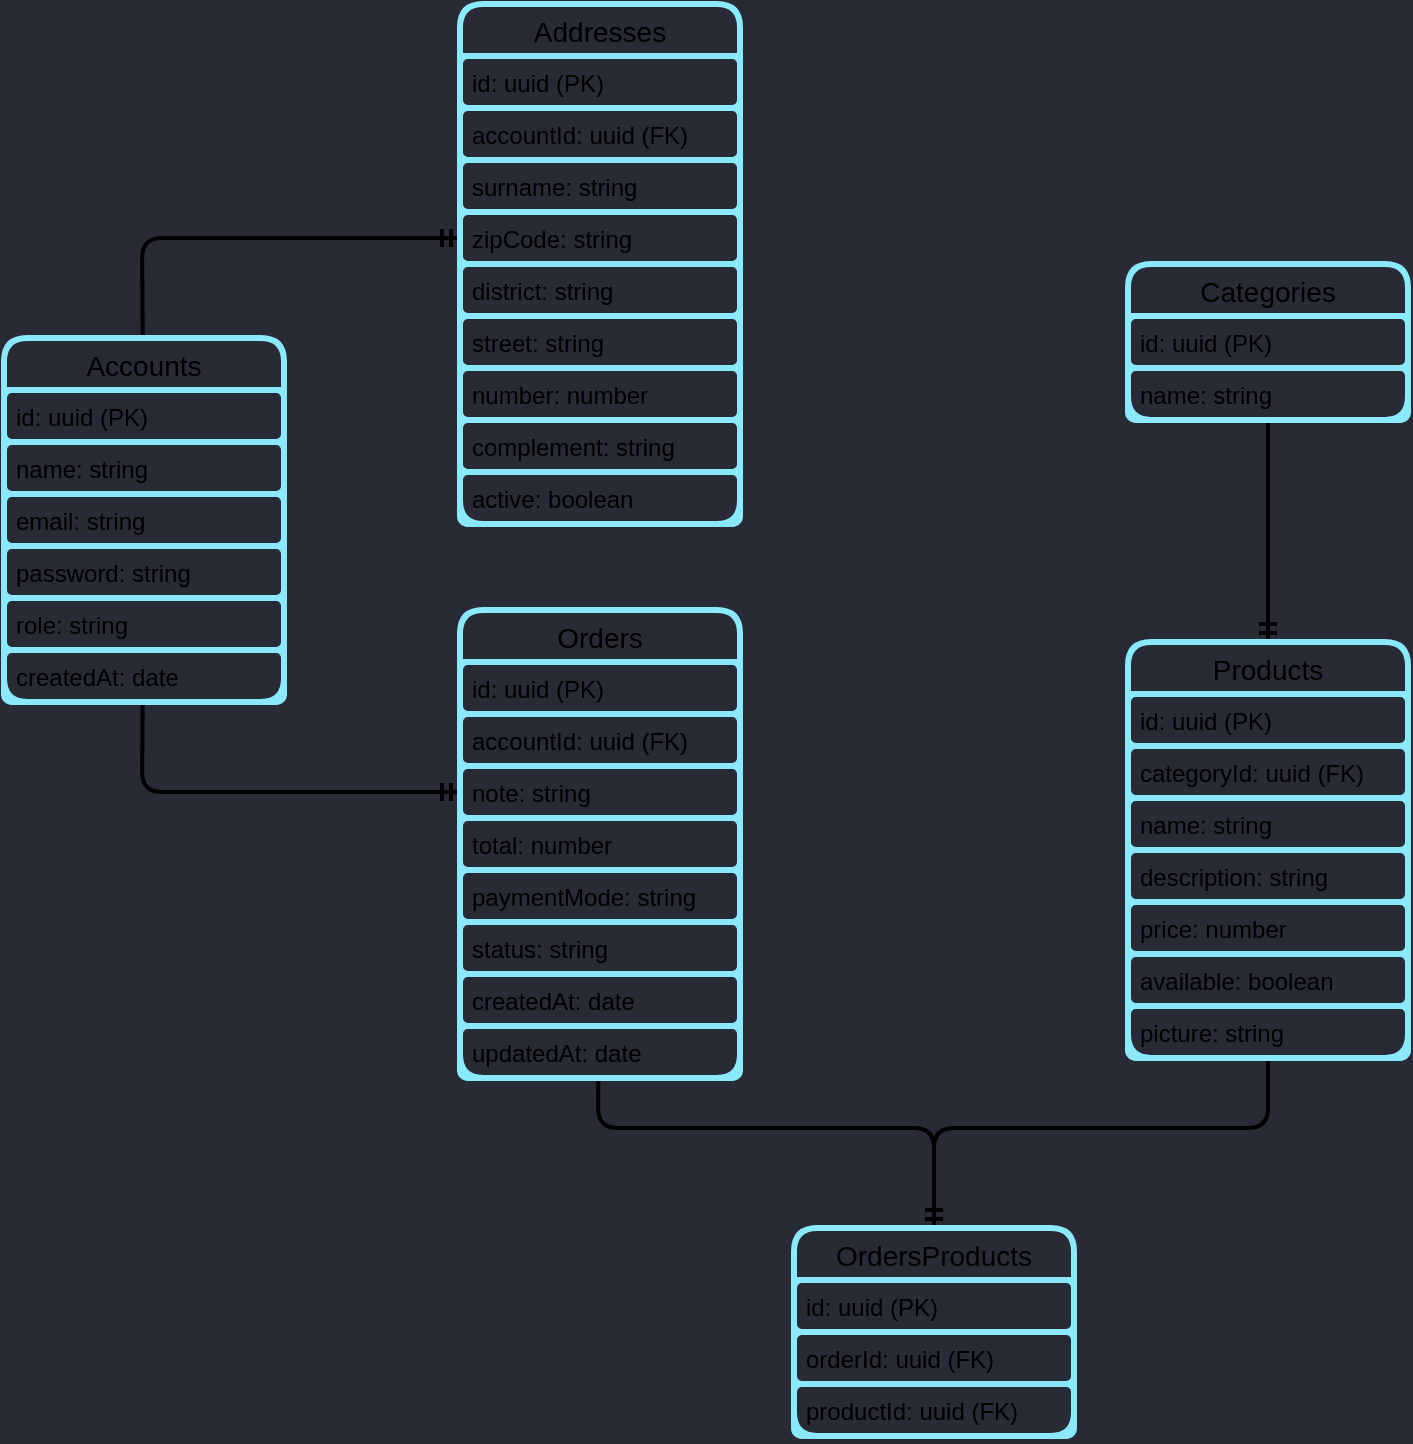<mxfile pages="1">
    <diagram id="xk0LYboaFIT9QmwzVqD-" name="Page-1">
        <mxGraphModel dx="1854" dy="839" grid="0" gridSize="10" guides="1" tooltips="1" connect="1" arrows="1" fold="1" page="0" pageScale="1" pageWidth="827" pageHeight="1169" background="#282A36" math="0" shadow="0">
            <root>
                <mxCell id="0"/>
                <mxCell id="1" parent="0"/>
                <mxCell id="153" style="edgeStyle=orthogonalEdgeStyle;rounded=0;orthogonalLoop=1;jettySize=auto;html=1;exitX=0;exitY=0.5;exitDx=0;exitDy=0;entryX=1;entryY=0.5;entryDx=0;entryDy=0;fontSize=13;fontColor=#F8F8F2;strokeWidth=2;strokeColor=#BD93F9;" parent="1" edge="1">
                    <mxGeometry relative="1" as="geometry">
                        <mxPoint x="-102" y="213" as="targetPoint"/>
                    </mxGeometry>
                </mxCell>
                <mxCell id="154" style="edgeStyle=orthogonalEdgeStyle;rounded=0;orthogonalLoop=1;jettySize=auto;html=1;exitX=1;exitY=0.5;exitDx=0;exitDy=0;entryX=0;entryY=0.5;entryDx=0;entryDy=0;strokeColor=#BD93F9;strokeWidth=2;fontSize=13;fontColor=#F8F8F2;" parent="1" edge="1">
                    <mxGeometry relative="1" as="geometry">
                        <mxPoint x="94" y="213" as="sourcePoint"/>
                    </mxGeometry>
                </mxCell>
                <mxCell id="344" style="edgeStyle=none;html=1;entryX=0;entryY=0.5;entryDx=0;entryDy=0;fontSize=14;endArrow=ERmandOne;endFill=0;strokeWidth=2;" parent="1" source="315" target="341" edge="1">
                    <mxGeometry relative="1" as="geometry">
                        <Array as="points">
                            <mxPoint x="-479" y="16"/>
                        </Array>
                    </mxGeometry>
                </mxCell>
                <mxCell id="345" style="edgeStyle=none;html=1;entryX=0;entryY=0.5;entryDx=0;entryDy=0;fontSize=14;endArrow=ERmandOne;endFill=0;strokeWidth=2;" parent="1" source="315" target="325" edge="1">
                    <mxGeometry relative="1" as="geometry">
                        <Array as="points">
                            <mxPoint x="-479" y="-261"/>
                        </Array>
                    </mxGeometry>
                </mxCell>
                <mxCell id="315" value="Accounts" style="swimlane;fontStyle=0;childLayout=stackLayout;horizontal=1;startSize=26;fillColor=none;horizontalStack=0;resizeParent=1;resizeParentMax=0;resizeLast=0;collapsible=1;marginBottom=0;strokeColor=#8BE9FD;strokeWidth=3;rounded=1;fontSize=14;noLabel=0;connectable=1;allowArrows=1;expand=1;" parent="1" vertex="1">
                    <mxGeometry x="-548" y="-211" width="140" height="182" as="geometry"/>
                </mxCell>
                <mxCell id="316" value="id: uuid (PK)" style="text;strokeColor=#8BE9FD;fillColor=none;align=left;verticalAlign=top;spacingLeft=4;spacingRight=4;overflow=hidden;rotatable=0;points=[[0,0.5],[1,0.5]];portConstraint=eastwest;strokeWidth=3;rounded=1;noLabel=0;connectable=1;allowArrows=1;expand=1;" parent="315" vertex="1">
                    <mxGeometry y="26" width="140" height="26" as="geometry"/>
                </mxCell>
                <mxCell id="317" value="name: string " style="text;strokeColor=#8BE9FD;fillColor=none;align=left;verticalAlign=top;spacingLeft=4;spacingRight=4;overflow=hidden;rotatable=0;points=[[0,0.5],[1,0.5]];portConstraint=eastwest;strokeWidth=3;rounded=1;noLabel=0;connectable=1;allowArrows=1;expand=1;" parent="315" vertex="1">
                    <mxGeometry y="52" width="140" height="26" as="geometry"/>
                </mxCell>
                <mxCell id="318" value="email: string" style="text;strokeColor=#8BE9FD;fillColor=none;align=left;verticalAlign=top;spacingLeft=4;spacingRight=4;overflow=hidden;rotatable=0;points=[[0,0.5],[1,0.5]];portConstraint=eastwest;strokeWidth=3;rounded=1;noLabel=0;connectable=1;allowArrows=1;expand=1;" parent="315" vertex="1">
                    <mxGeometry y="78" width="140" height="26" as="geometry"/>
                </mxCell>
                <mxCell id="319" value="password: string" style="text;strokeColor=#8BE9FD;fillColor=none;align=left;verticalAlign=top;spacingLeft=4;spacingRight=4;overflow=hidden;rotatable=0;points=[[0,0.5],[1,0.5]];portConstraint=eastwest;strokeWidth=3;rounded=1;noLabel=0;connectable=1;allowArrows=1;expand=1;" parent="315" vertex="1">
                    <mxGeometry y="104" width="140" height="26" as="geometry"/>
                </mxCell>
                <mxCell id="320" value="role: string" style="text;strokeColor=#8BE9FD;fillColor=none;align=left;verticalAlign=top;spacingLeft=4;spacingRight=4;overflow=hidden;rotatable=0;points=[[0,0.5],[1,0.5]];portConstraint=eastwest;strokeWidth=3;rounded=1;noLabel=0;connectable=1;allowArrows=1;expand=1;" parent="315" vertex="1">
                    <mxGeometry y="130" width="140" height="26" as="geometry"/>
                </mxCell>
                <mxCell id="368" value="createdAt: date" style="text;strokeColor=#8BE9FD;fillColor=none;align=left;verticalAlign=top;spacingLeft=4;spacingRight=4;overflow=hidden;rotatable=0;points=[[0,0.5],[1,0.5]];portConstraint=eastwest;strokeWidth=3;rounded=1;noLabel=0;connectable=1;allowArrows=1;expand=1;" parent="315" vertex="1">
                    <mxGeometry y="156" width="140" height="26" as="geometry"/>
                </mxCell>
                <mxCell id="321" value="Addresses" style="swimlane;fontStyle=0;childLayout=stackLayout;horizontal=1;startSize=26;fillColor=none;horizontalStack=0;resizeParent=1;resizeParentMax=0;resizeLast=0;collapsible=1;marginBottom=0;strokeColor=#8BE9FD;strokeWidth=3;rounded=1;fontSize=14;noLabel=0;connectable=1;allowArrows=1;expand=1;" parent="1" vertex="1">
                    <mxGeometry x="-320" y="-378" width="140" height="260" as="geometry"/>
                </mxCell>
                <mxCell id="322" value="id: uuid (PK)" style="text;strokeColor=#8BE9FD;fillColor=none;align=left;verticalAlign=top;spacingLeft=4;spacingRight=4;overflow=hidden;rotatable=0;points=[[0,0.5],[1,0.5]];portConstraint=eastwest;strokeWidth=3;rounded=1;noLabel=0;connectable=1;allowArrows=1;expand=1;" parent="321" vertex="1">
                    <mxGeometry y="26" width="140" height="26" as="geometry"/>
                </mxCell>
                <mxCell id="323" value="accountId: uuid (FK)" style="text;strokeColor=#8BE9FD;fillColor=none;align=left;verticalAlign=top;spacingLeft=4;spacingRight=4;overflow=hidden;rotatable=0;points=[[0,0.5],[1,0.5]];portConstraint=eastwest;strokeWidth=3;rounded=1;noLabel=0;connectable=1;allowArrows=1;expand=1;" parent="321" vertex="1">
                    <mxGeometry y="52" width="140" height="26" as="geometry"/>
                </mxCell>
                <mxCell id="324" value="surname: string" style="text;strokeColor=#8BE9FD;fillColor=none;align=left;verticalAlign=top;spacingLeft=4;spacingRight=4;overflow=hidden;rotatable=0;points=[[0,0.5],[1,0.5]];portConstraint=eastwest;strokeWidth=3;rounded=1;noLabel=0;connectable=1;allowArrows=1;expand=1;" parent="321" vertex="1">
                    <mxGeometry y="78" width="140" height="26" as="geometry"/>
                </mxCell>
                <mxCell id="325" value="zipCode: string" style="text;strokeColor=#8BE9FD;fillColor=none;align=left;verticalAlign=top;spacingLeft=4;spacingRight=4;overflow=hidden;rotatable=0;points=[[0,0.5],[1,0.5]];portConstraint=eastwest;strokeWidth=3;rounded=1;noLabel=0;connectable=1;allowArrows=1;expand=1;" parent="321" vertex="1">
                    <mxGeometry y="104" width="140" height="26" as="geometry"/>
                </mxCell>
                <mxCell id="326" value="district: string" style="text;strokeColor=#8BE9FD;fillColor=none;align=left;verticalAlign=top;spacingLeft=4;spacingRight=4;overflow=hidden;rotatable=0;points=[[0,0.5],[1,0.5]];portConstraint=eastwest;strokeWidth=3;rounded=1;noLabel=0;connectable=1;allowArrows=1;expand=1;" parent="321" vertex="1">
                    <mxGeometry y="130" width="140" height="26" as="geometry"/>
                </mxCell>
                <mxCell id="328" value="street: string" style="text;strokeColor=#8BE9FD;fillColor=none;align=left;verticalAlign=top;spacingLeft=4;spacingRight=4;overflow=hidden;rotatable=0;points=[[0,0.5],[1,0.5]];portConstraint=eastwest;strokeWidth=3;rounded=1;noLabel=0;connectable=1;allowArrows=1;expand=1;" parent="321" vertex="1">
                    <mxGeometry y="156" width="140" height="26" as="geometry"/>
                </mxCell>
                <mxCell id="329" value="number: number" style="text;strokeColor=#8BE9FD;fillColor=none;align=left;verticalAlign=top;spacingLeft=4;spacingRight=4;overflow=hidden;rotatable=0;points=[[0,0.5],[1,0.5]];portConstraint=eastwest;strokeWidth=3;rounded=1;noLabel=0;connectable=1;allowArrows=1;expand=1;" parent="321" vertex="1">
                    <mxGeometry y="182" width="140" height="26" as="geometry"/>
                </mxCell>
                <mxCell id="330" value="complement: string" style="text;strokeColor=#8BE9FD;fillColor=none;align=left;verticalAlign=top;spacingLeft=4;spacingRight=4;overflow=hidden;rotatable=0;points=[[0,0.5],[1,0.5]];portConstraint=eastwest;strokeWidth=3;rounded=1;noLabel=0;connectable=1;allowArrows=1;expand=1;" parent="321" vertex="1">
                    <mxGeometry y="208" width="140" height="26" as="geometry"/>
                </mxCell>
                <mxCell id="374" value="active: boolean" style="text;strokeColor=#8BE9FD;fillColor=none;align=left;verticalAlign=top;spacingLeft=4;spacingRight=4;overflow=hidden;rotatable=0;points=[[0,0.5],[1,0.5]];portConstraint=eastwest;strokeWidth=3;rounded=1;noLabel=0;connectable=1;allowArrows=1;expand=1;" vertex="1" parent="321">
                    <mxGeometry y="234" width="140" height="26" as="geometry"/>
                </mxCell>
                <mxCell id="366" style="edgeStyle=none;html=1;entryX=0.5;entryY=0;entryDx=0;entryDy=0;fontSize=14;endArrow=ERmandOne;endFill=0;strokeWidth=2;" parent="1" source="338" target="361" edge="1">
                    <mxGeometry relative="1" as="geometry">
                        <Array as="points">
                            <mxPoint x="-251" y="184"/>
                            <mxPoint x="-83" y="184"/>
                        </Array>
                    </mxGeometry>
                </mxCell>
                <mxCell id="338" value="Orders" style="swimlane;fontStyle=0;childLayout=stackLayout;horizontal=1;startSize=26;fillColor=none;horizontalStack=0;resizeParent=1;resizeParentMax=0;resizeLast=0;collapsible=1;marginBottom=0;strokeColor=#8BE9FD;strokeWidth=3;rounded=1;fontSize=14;noLabel=0;connectable=1;allowArrows=1;expand=1;" parent="1" vertex="1">
                    <mxGeometry x="-320" y="-75" width="140" height="234" as="geometry"/>
                </mxCell>
                <mxCell id="339" value="id: uuid (PK)" style="text;strokeColor=#8BE9FD;fillColor=none;align=left;verticalAlign=top;spacingLeft=4;spacingRight=4;overflow=hidden;rotatable=0;points=[[0,0.5],[1,0.5]];portConstraint=eastwest;strokeWidth=3;rounded=1;noLabel=0;connectable=1;allowArrows=1;expand=1;" parent="338" vertex="1">
                    <mxGeometry y="26" width="140" height="26" as="geometry"/>
                </mxCell>
                <mxCell id="340" value="accountId: uuid (FK)" style="text;strokeColor=#8BE9FD;fillColor=none;align=left;verticalAlign=top;spacingLeft=4;spacingRight=4;overflow=hidden;rotatable=0;points=[[0,0.5],[1,0.5]];portConstraint=eastwest;strokeWidth=3;rounded=1;noLabel=0;connectable=1;allowArrows=1;expand=1;" parent="338" vertex="1">
                    <mxGeometry y="52" width="140" height="26" as="geometry"/>
                </mxCell>
                <mxCell id="341" value="note: string" style="text;strokeColor=#8BE9FD;fillColor=none;align=left;verticalAlign=top;spacingLeft=4;spacingRight=4;overflow=hidden;rotatable=0;points=[[0,0.5],[1,0.5]];portConstraint=eastwest;strokeWidth=3;rounded=1;noLabel=0;connectable=1;allowArrows=1;expand=1;" parent="338" vertex="1">
                    <mxGeometry y="78" width="140" height="26" as="geometry"/>
                </mxCell>
                <mxCell id="342" value="total: number" style="text;strokeColor=#8BE9FD;fillColor=none;align=left;verticalAlign=top;spacingLeft=4;spacingRight=4;overflow=hidden;rotatable=0;points=[[0,0.5],[1,0.5]];portConstraint=eastwest;strokeWidth=3;rounded=1;noLabel=0;connectable=1;allowArrows=1;expand=1;" parent="338" vertex="1">
                    <mxGeometry y="104" width="140" height="26" as="geometry"/>
                </mxCell>
                <mxCell id="343" value="paymentMode: string" style="text;strokeColor=#8BE9FD;fillColor=none;align=left;verticalAlign=top;spacingLeft=4;spacingRight=4;overflow=hidden;rotatable=0;points=[[0,0.5],[1,0.5]];portConstraint=eastwest;strokeWidth=3;rounded=1;noLabel=0;connectable=1;allowArrows=1;expand=1;" parent="338" vertex="1">
                    <mxGeometry y="130" width="140" height="26" as="geometry"/>
                </mxCell>
                <mxCell id="370" value="status: string" style="text;strokeColor=#8BE9FD;fillColor=none;align=left;verticalAlign=top;spacingLeft=4;spacingRight=4;overflow=hidden;rotatable=0;points=[[0,0.5],[1,0.5]];portConstraint=eastwest;strokeWidth=3;rounded=1;noLabel=0;connectable=1;allowArrows=1;expand=1;" parent="338" vertex="1">
                    <mxGeometry y="156" width="140" height="26" as="geometry"/>
                </mxCell>
                <mxCell id="371" value="createdAt: date" style="text;strokeColor=#8BE9FD;fillColor=none;align=left;verticalAlign=top;spacingLeft=4;spacingRight=4;overflow=hidden;rotatable=0;points=[[0,0.5],[1,0.5]];portConstraint=eastwest;strokeWidth=3;rounded=1;noLabel=0;connectable=1;allowArrows=1;expand=1;" parent="338" vertex="1">
                    <mxGeometry y="182" width="140" height="26" as="geometry"/>
                </mxCell>
                <mxCell id="373" value="updatedAt: date" style="text;strokeColor=#8BE9FD;fillColor=none;align=left;verticalAlign=top;spacingLeft=4;spacingRight=4;overflow=hidden;rotatable=0;points=[[0,0.5],[1,0.5]];portConstraint=eastwest;strokeWidth=3;rounded=1;noLabel=0;connectable=1;allowArrows=1;expand=1;" parent="338" vertex="1">
                    <mxGeometry y="208" width="140" height="26" as="geometry"/>
                </mxCell>
                <mxCell id="360" style="edgeStyle=none;html=1;entryX=0.5;entryY=0;entryDx=0;entryDy=0;fontSize=14;endArrow=ERmandOne;endFill=0;strokeWidth=2;" parent="1" source="346" target="353" edge="1">
                    <mxGeometry relative="1" as="geometry"/>
                </mxCell>
                <mxCell id="346" value="Categories" style="swimlane;fontStyle=0;childLayout=stackLayout;horizontal=1;startSize=26;fillColor=none;horizontalStack=0;resizeParent=1;resizeParentMax=0;resizeLast=0;collapsible=1;marginBottom=0;strokeColor=#8BE9FD;strokeWidth=3;rounded=1;fontSize=14;noLabel=0;connectable=1;allowArrows=1;expand=1;" parent="1" vertex="1">
                    <mxGeometry x="14" y="-248" width="140" height="78" as="geometry"/>
                </mxCell>
                <mxCell id="347" value="id: uuid (PK)" style="text;strokeColor=#8BE9FD;fillColor=none;align=left;verticalAlign=top;spacingLeft=4;spacingRight=4;overflow=hidden;rotatable=0;points=[[0,0.5],[1,0.5]];portConstraint=eastwest;strokeWidth=3;rounded=1;noLabel=0;connectable=1;allowArrows=1;expand=1;" parent="346" vertex="1">
                    <mxGeometry y="26" width="140" height="26" as="geometry"/>
                </mxCell>
                <mxCell id="348" value="name: string" style="text;strokeColor=#8BE9FD;fillColor=none;align=left;verticalAlign=top;spacingLeft=4;spacingRight=4;overflow=hidden;rotatable=0;points=[[0,0.5],[1,0.5]];portConstraint=eastwest;strokeWidth=3;rounded=1;noLabel=0;connectable=1;allowArrows=1;expand=1;" parent="346" vertex="1">
                    <mxGeometry y="52" width="140" height="26" as="geometry"/>
                </mxCell>
                <mxCell id="365" style="edgeStyle=none;html=1;entryX=0.5;entryY=0;entryDx=0;entryDy=0;fontSize=14;endArrow=ERmandOne;endFill=0;strokeWidth=2;" parent="1" source="353" target="361" edge="1">
                    <mxGeometry relative="1" as="geometry">
                        <Array as="points">
                            <mxPoint x="84" y="184"/>
                            <mxPoint x="-83" y="184"/>
                        </Array>
                    </mxGeometry>
                </mxCell>
                <mxCell id="353" value="Products" style="swimlane;fontStyle=0;childLayout=stackLayout;horizontal=1;startSize=26;fillColor=none;horizontalStack=0;resizeParent=1;resizeParentMax=0;resizeLast=0;collapsible=1;marginBottom=0;strokeColor=#8BE9FD;strokeWidth=3;rounded=1;fontSize=14;noLabel=0;connectable=1;allowArrows=1;expand=1;" parent="1" vertex="1">
                    <mxGeometry x="14" y="-59" width="140" height="208" as="geometry"/>
                </mxCell>
                <mxCell id="354" value="id: uuid (PK)" style="text;strokeColor=#8BE9FD;fillColor=none;align=left;verticalAlign=top;spacingLeft=4;spacingRight=4;overflow=hidden;rotatable=0;points=[[0,0.5],[1,0.5]];portConstraint=eastwest;strokeWidth=3;rounded=1;noLabel=0;connectable=1;allowArrows=1;expand=1;" parent="353" vertex="1">
                    <mxGeometry y="26" width="140" height="26" as="geometry"/>
                </mxCell>
                <mxCell id="355" value="categoryId: uuid (FK)" style="text;strokeColor=#8BE9FD;fillColor=none;align=left;verticalAlign=top;spacingLeft=4;spacingRight=4;overflow=hidden;rotatable=0;points=[[0,0.5],[1,0.5]];portConstraint=eastwest;strokeWidth=3;rounded=1;noLabel=0;connectable=1;allowArrows=1;expand=1;" parent="353" vertex="1">
                    <mxGeometry y="52" width="140" height="26" as="geometry"/>
                </mxCell>
                <mxCell id="356" value="name: string" style="text;strokeColor=#8BE9FD;fillColor=none;align=left;verticalAlign=top;spacingLeft=4;spacingRight=4;overflow=hidden;rotatable=0;points=[[0,0.5],[1,0.5]];portConstraint=eastwest;strokeWidth=3;rounded=1;noLabel=0;connectable=1;allowArrows=1;expand=1;" parent="353" vertex="1">
                    <mxGeometry y="78" width="140" height="26" as="geometry"/>
                </mxCell>
                <mxCell id="357" value="description: string" style="text;strokeColor=#8BE9FD;fillColor=none;align=left;verticalAlign=top;spacingLeft=4;spacingRight=4;overflow=hidden;rotatable=0;points=[[0,0.5],[1,0.5]];portConstraint=eastwest;strokeWidth=3;rounded=1;noLabel=0;connectable=1;allowArrows=1;expand=1;" parent="353" vertex="1">
                    <mxGeometry y="104" width="140" height="26" as="geometry"/>
                </mxCell>
                <mxCell id="358" value="price: number" style="text;strokeColor=#8BE9FD;fillColor=none;align=left;verticalAlign=top;spacingLeft=4;spacingRight=4;overflow=hidden;rotatable=0;points=[[0,0.5],[1,0.5]];portConstraint=eastwest;strokeWidth=3;rounded=1;noLabel=0;connectable=1;allowArrows=1;expand=1;" parent="353" vertex="1">
                    <mxGeometry y="130" width="140" height="26" as="geometry"/>
                </mxCell>
                <mxCell id="359" value="available: boolean" style="text;strokeColor=#8BE9FD;fillColor=none;align=left;verticalAlign=top;spacingLeft=4;spacingRight=4;overflow=hidden;rotatable=0;points=[[0,0.5],[1,0.5]];portConstraint=eastwest;strokeWidth=3;rounded=1;noLabel=0;connectable=1;allowArrows=1;expand=1;" parent="353" vertex="1">
                    <mxGeometry y="156" width="140" height="26" as="geometry"/>
                </mxCell>
                <mxCell id="369" value="picture: string" style="text;strokeColor=#8BE9FD;fillColor=none;align=left;verticalAlign=top;spacingLeft=4;spacingRight=4;overflow=hidden;rotatable=0;points=[[0,0.5],[1,0.5]];portConstraint=eastwest;strokeWidth=3;rounded=1;noLabel=0;connectable=1;allowArrows=1;expand=1;" parent="353" vertex="1">
                    <mxGeometry y="182" width="140" height="26" as="geometry"/>
                </mxCell>
                <mxCell id="361" value="OrdersProducts" style="swimlane;fontStyle=0;childLayout=stackLayout;horizontal=1;startSize=26;fillColor=none;horizontalStack=0;resizeParent=1;resizeParentMax=0;resizeLast=0;collapsible=1;marginBottom=0;strokeColor=#8BE9FD;strokeWidth=3;rounded=1;fontSize=14;noLabel=0;connectable=1;allowArrows=1;expand=1;" parent="1" vertex="1">
                    <mxGeometry x="-153" y="234" width="140" height="104" as="geometry"/>
                </mxCell>
                <mxCell id="362" value="id: uuid (PK)" style="text;strokeColor=#8BE9FD;fillColor=none;align=left;verticalAlign=top;spacingLeft=4;spacingRight=4;overflow=hidden;rotatable=0;points=[[0,0.5],[1,0.5]];portConstraint=eastwest;strokeWidth=3;rounded=1;noLabel=0;connectable=1;allowArrows=1;expand=1;" parent="361" vertex="1">
                    <mxGeometry y="26" width="140" height="26" as="geometry"/>
                </mxCell>
                <mxCell id="363" value="orderId: uuid (FK)" style="text;strokeColor=#8BE9FD;fillColor=none;align=left;verticalAlign=top;spacingLeft=4;spacingRight=4;overflow=hidden;rotatable=0;points=[[0,0.5],[1,0.5]];portConstraint=eastwest;strokeWidth=3;rounded=1;noLabel=0;connectable=1;allowArrows=1;expand=1;" parent="361" vertex="1">
                    <mxGeometry y="52" width="140" height="26" as="geometry"/>
                </mxCell>
                <mxCell id="364" value="productId: uuid (FK)" style="text;strokeColor=#8BE9FD;fillColor=none;align=left;verticalAlign=top;spacingLeft=4;spacingRight=4;overflow=hidden;rotatable=0;points=[[0,0.5],[1,0.5]];portConstraint=eastwest;strokeWidth=3;rounded=1;noLabel=0;connectable=1;allowArrows=1;expand=1;" parent="361" vertex="1">
                    <mxGeometry y="78" width="140" height="26" as="geometry"/>
                </mxCell>
            </root>
        </mxGraphModel>
    </diagram>
</mxfile>
